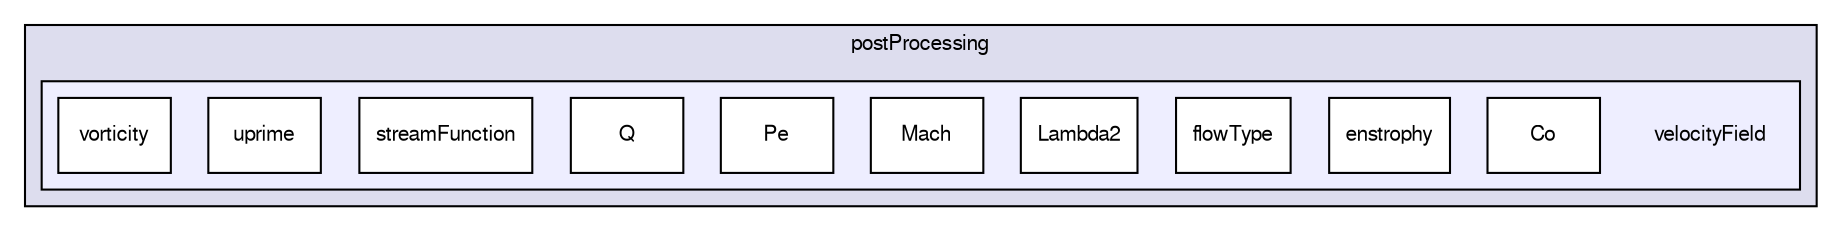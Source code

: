 digraph "applications/utilities/postProcessing/velocityField" {
  bgcolor=transparent;
  compound=true
  node [ fontsize="10", fontname="FreeSans"];
  edge [ labelfontsize="10", labelfontname="FreeSans"];
  subgraph clusterdir_b0c2b0d6e5b08bdff054b28f26ba51e7 {
    graph [ bgcolor="#ddddee", pencolor="black", label="postProcessing" fontname="FreeSans", fontsize="10", URL="dir_b0c2b0d6e5b08bdff054b28f26ba51e7.html"]
  subgraph clusterdir_31d73b4cf03cda8c2fb51c01c16bda9c {
    graph [ bgcolor="#eeeeff", pencolor="black", label="" URL="dir_31d73b4cf03cda8c2fb51c01c16bda9c.html"];
    dir_31d73b4cf03cda8c2fb51c01c16bda9c [shape=plaintext label="velocityField"];
    dir_bbe8026efaa31432a2d05b7977f877bf [shape=box label="Co" color="black" fillcolor="white" style="filled" URL="dir_bbe8026efaa31432a2d05b7977f877bf.html"];
    dir_f9a259e51f3a140d18d5e9fec5caf3d5 [shape=box label="enstrophy" color="black" fillcolor="white" style="filled" URL="dir_f9a259e51f3a140d18d5e9fec5caf3d5.html"];
    dir_21f34248e214441e74c0f2d64b385b04 [shape=box label="flowType" color="black" fillcolor="white" style="filled" URL="dir_21f34248e214441e74c0f2d64b385b04.html"];
    dir_8b31cdeb5a668d755e67a97b259c6307 [shape=box label="Lambda2" color="black" fillcolor="white" style="filled" URL="dir_8b31cdeb5a668d755e67a97b259c6307.html"];
    dir_806fdc70ccc76576697102c2d43f4428 [shape=box label="Mach" color="black" fillcolor="white" style="filled" URL="dir_806fdc70ccc76576697102c2d43f4428.html"];
    dir_9eb92b8590dc8f82410b2c51d489af03 [shape=box label="Pe" color="black" fillcolor="white" style="filled" URL="dir_9eb92b8590dc8f82410b2c51d489af03.html"];
    dir_41fdea760380d5f186052da2701334e7 [shape=box label="Q" color="black" fillcolor="white" style="filled" URL="dir_41fdea760380d5f186052da2701334e7.html"];
    dir_4c45f80f7fba8497b4d19ec02223270e [shape=box label="streamFunction" color="black" fillcolor="white" style="filled" URL="dir_4c45f80f7fba8497b4d19ec02223270e.html"];
    dir_1a0958006ad8e4b97ca2fecac16a5d9a [shape=box label="uprime" color="black" fillcolor="white" style="filled" URL="dir_1a0958006ad8e4b97ca2fecac16a5d9a.html"];
    dir_8cf45f6dd63d01adebe3d9315e746391 [shape=box label="vorticity" color="black" fillcolor="white" style="filled" URL="dir_8cf45f6dd63d01adebe3d9315e746391.html"];
  }
  }
}
